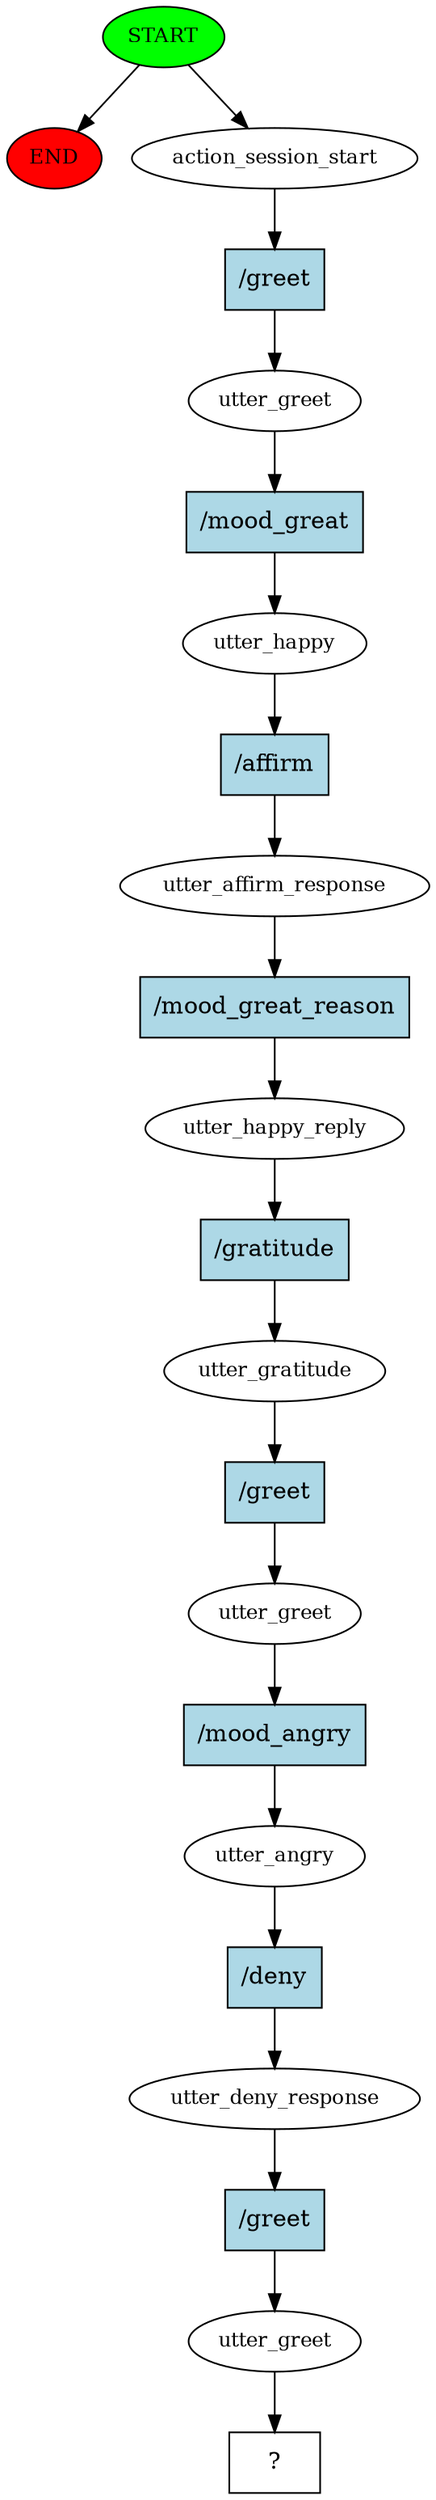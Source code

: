 digraph  {
0 [class="start active", fillcolor=green, fontsize=12, label=START, style=filled];
"-1" [class=end, fillcolor=red, fontsize=12, label=END, style=filled];
1 [class=active, fontsize=12, label=action_session_start];
2 [class=active, fontsize=12, label=utter_greet];
3 [class=active, fontsize=12, label=utter_happy];
4 [class=active, fontsize=12, label=utter_affirm_response];
5 [class=active, fontsize=12, label=utter_happy_reply];
6 [class=active, fontsize=12, label=utter_gratitude];
7 [class=active, fontsize=12, label=utter_greet];
8 [class=active, fontsize=12, label=utter_angry];
9 [class=active, fontsize=12, label=utter_deny_response];
10 [class=active, fontsize=12, label=utter_greet];
11 [class="intent dashed active", label="  ?  ", shape=rect];
12 [class="intent active", fillcolor=lightblue, label="/greet", shape=rect, style=filled];
13 [class="intent active", fillcolor=lightblue, label="/mood_great", shape=rect, style=filled];
14 [class="intent active", fillcolor=lightblue, label="/affirm", shape=rect, style=filled];
15 [class="intent active", fillcolor=lightblue, label="/mood_great_reason", shape=rect, style=filled];
16 [class="intent active", fillcolor=lightblue, label="/gratitude", shape=rect, style=filled];
17 [class="intent active", fillcolor=lightblue, label="/greet", shape=rect, style=filled];
18 [class="intent active", fillcolor=lightblue, label="/mood_angry", shape=rect, style=filled];
19 [class="intent active", fillcolor=lightblue, label="/deny", shape=rect, style=filled];
20 [class="intent active", fillcolor=lightblue, label="/greet", shape=rect, style=filled];
0 -> "-1"  [class="", key=NONE, label=""];
0 -> 1  [class=active, key=NONE, label=""];
1 -> 12  [class=active, key=0];
2 -> 13  [class=active, key=0];
3 -> 14  [class=active, key=0];
4 -> 15  [class=active, key=0];
5 -> 16  [class=active, key=0];
6 -> 17  [class=active, key=0];
7 -> 18  [class=active, key=0];
8 -> 19  [class=active, key=0];
9 -> 20  [class=active, key=0];
10 -> 11  [class=active, key=NONE, label=""];
12 -> 2  [class=active, key=0];
13 -> 3  [class=active, key=0];
14 -> 4  [class=active, key=0];
15 -> 5  [class=active, key=0];
16 -> 6  [class=active, key=0];
17 -> 7  [class=active, key=0];
18 -> 8  [class=active, key=0];
19 -> 9  [class=active, key=0];
20 -> 10  [class=active, key=0];
}
